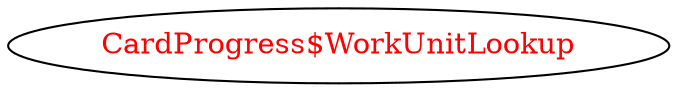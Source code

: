 digraph dependencyGraph {
 concentrate=true;
 ranksep="2.0";
 rankdir="LR"; 
 splines="ortho";
"CardProgress$WorkUnitLookup" [fontcolor="red"];
}